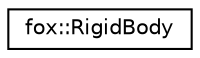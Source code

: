 digraph "Graphical Class Hierarchy"
{
 // LATEX_PDF_SIZE
  edge [fontname="Helvetica",fontsize="10",labelfontname="Helvetica",labelfontsize="10"];
  node [fontname="Helvetica",fontsize="10",shape=record];
  rankdir="LR";
  Node0 [label="fox::RigidBody",height=0.2,width=0.4,color="black", fillcolor="white", style="filled",URL="$classfox_1_1RigidBody.html",tooltip=" "];
}
